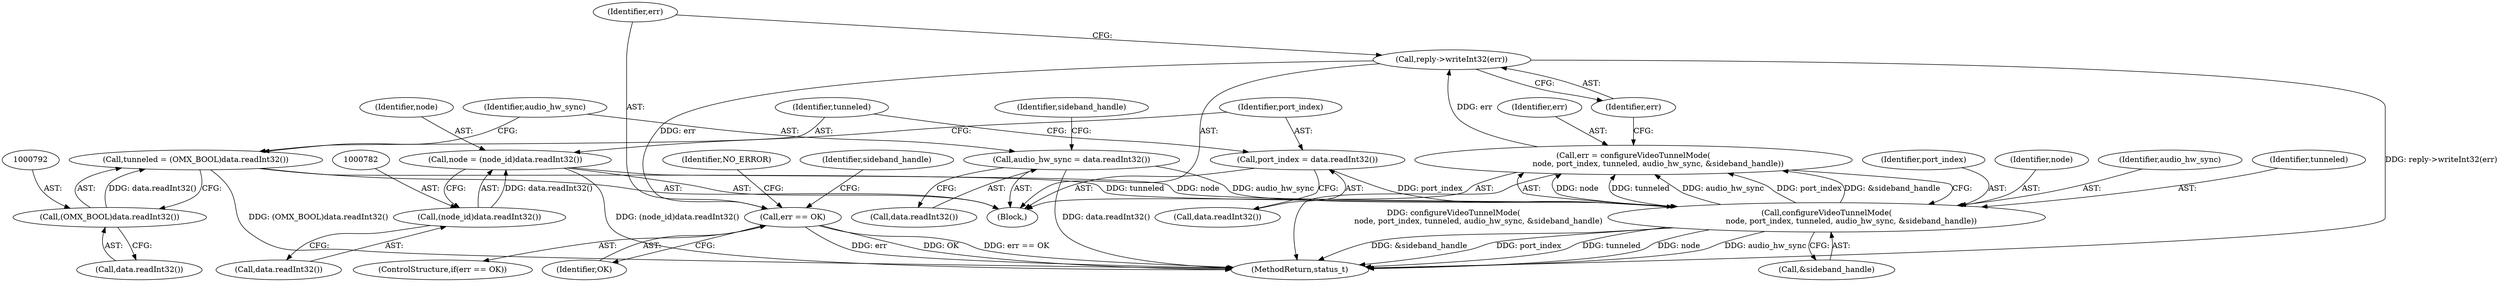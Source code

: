 digraph "0_Android_1171e7c047bf79e7c93342bb6a812c9edd86aa84@API" {
"1000812" [label="(Call,reply->writeInt32(err))"];
"1000803" [label="(Call,err = configureVideoTunnelMode(\n                    node, port_index, tunneled, audio_hw_sync, &sideband_handle))"];
"1000805" [label="(Call,configureVideoTunnelMode(\n                    node, port_index, tunneled, audio_hw_sync, &sideband_handle))"];
"1000779" [label="(Call,node = (node_id)data.readInt32())"];
"1000781" [label="(Call,(node_id)data.readInt32())"];
"1000785" [label="(Call,port_index = data.readInt32())"];
"1000789" [label="(Call,tunneled = (OMX_BOOL)data.readInt32())"];
"1000791" [label="(Call,(OMX_BOOL)data.readInt32())"];
"1000795" [label="(Call,audio_hw_sync = data.readInt32())"];
"1000815" [label="(Call,err == OK)"];
"1000779" [label="(Call,node = (node_id)data.readInt32())"];
"1000791" [label="(Call,(OMX_BOOL)data.readInt32())"];
"1000805" [label="(Call,configureVideoTunnelMode(\n                    node, port_index, tunneled, audio_hw_sync, &sideband_handle))"];
"1000820" [label="(Identifier,sideband_handle)"];
"1000803" [label="(Call,err = configureVideoTunnelMode(\n                    node, port_index, tunneled, audio_hw_sync, &sideband_handle))"];
"1000780" [label="(Identifier,node)"];
"1000790" [label="(Identifier,tunneled)"];
"1000810" [label="(Call,&sideband_handle)"];
"1000785" [label="(Call,port_index = data.readInt32())"];
"1000817" [label="(Identifier,OK)"];
"1000786" [label="(Identifier,port_index)"];
"1000797" [label="(Call,data.readInt32())"];
"1000807" [label="(Identifier,port_index)"];
"1000795" [label="(Call,audio_hw_sync = data.readInt32())"];
"1001075" [label="(MethodReturn,status_t)"];
"1000806" [label="(Identifier,node)"];
"1000813" [label="(Identifier,err)"];
"1000793" [label="(Call,data.readInt32())"];
"1000800" [label="(Identifier,sideband_handle)"];
"1000783" [label="(Call,data.readInt32())"];
"1000809" [label="(Identifier,audio_hw_sync)"];
"1000781" [label="(Call,(node_id)data.readInt32())"];
"1000822" [label="(Identifier,NO_ERROR)"];
"1000804" [label="(Identifier,err)"];
"1000773" [label="(Block,)"];
"1000812" [label="(Call,reply->writeInt32(err))"];
"1000796" [label="(Identifier,audio_hw_sync)"];
"1000814" [label="(ControlStructure,if(err == OK))"];
"1000816" [label="(Identifier,err)"];
"1000787" [label="(Call,data.readInt32())"];
"1000808" [label="(Identifier,tunneled)"];
"1000815" [label="(Call,err == OK)"];
"1000789" [label="(Call,tunneled = (OMX_BOOL)data.readInt32())"];
"1000812" -> "1000773"  [label="AST: "];
"1000812" -> "1000813"  [label="CFG: "];
"1000813" -> "1000812"  [label="AST: "];
"1000816" -> "1000812"  [label="CFG: "];
"1000812" -> "1001075"  [label="DDG: reply->writeInt32(err)"];
"1000803" -> "1000812"  [label="DDG: err"];
"1000812" -> "1000815"  [label="DDG: err"];
"1000803" -> "1000773"  [label="AST: "];
"1000803" -> "1000805"  [label="CFG: "];
"1000804" -> "1000803"  [label="AST: "];
"1000805" -> "1000803"  [label="AST: "];
"1000813" -> "1000803"  [label="CFG: "];
"1000803" -> "1001075"  [label="DDG: configureVideoTunnelMode(\n                    node, port_index, tunneled, audio_hw_sync, &sideband_handle)"];
"1000805" -> "1000803"  [label="DDG: node"];
"1000805" -> "1000803"  [label="DDG: tunneled"];
"1000805" -> "1000803"  [label="DDG: audio_hw_sync"];
"1000805" -> "1000803"  [label="DDG: port_index"];
"1000805" -> "1000803"  [label="DDG: &sideband_handle"];
"1000805" -> "1000810"  [label="CFG: "];
"1000806" -> "1000805"  [label="AST: "];
"1000807" -> "1000805"  [label="AST: "];
"1000808" -> "1000805"  [label="AST: "];
"1000809" -> "1000805"  [label="AST: "];
"1000810" -> "1000805"  [label="AST: "];
"1000805" -> "1001075"  [label="DDG: &sideband_handle"];
"1000805" -> "1001075"  [label="DDG: port_index"];
"1000805" -> "1001075"  [label="DDG: tunneled"];
"1000805" -> "1001075"  [label="DDG: node"];
"1000805" -> "1001075"  [label="DDG: audio_hw_sync"];
"1000779" -> "1000805"  [label="DDG: node"];
"1000785" -> "1000805"  [label="DDG: port_index"];
"1000789" -> "1000805"  [label="DDG: tunneled"];
"1000795" -> "1000805"  [label="DDG: audio_hw_sync"];
"1000779" -> "1000773"  [label="AST: "];
"1000779" -> "1000781"  [label="CFG: "];
"1000780" -> "1000779"  [label="AST: "];
"1000781" -> "1000779"  [label="AST: "];
"1000786" -> "1000779"  [label="CFG: "];
"1000779" -> "1001075"  [label="DDG: (node_id)data.readInt32()"];
"1000781" -> "1000779"  [label="DDG: data.readInt32()"];
"1000781" -> "1000783"  [label="CFG: "];
"1000782" -> "1000781"  [label="AST: "];
"1000783" -> "1000781"  [label="AST: "];
"1000785" -> "1000773"  [label="AST: "];
"1000785" -> "1000787"  [label="CFG: "];
"1000786" -> "1000785"  [label="AST: "];
"1000787" -> "1000785"  [label="AST: "];
"1000790" -> "1000785"  [label="CFG: "];
"1000789" -> "1000773"  [label="AST: "];
"1000789" -> "1000791"  [label="CFG: "];
"1000790" -> "1000789"  [label="AST: "];
"1000791" -> "1000789"  [label="AST: "];
"1000796" -> "1000789"  [label="CFG: "];
"1000789" -> "1001075"  [label="DDG: (OMX_BOOL)data.readInt32()"];
"1000791" -> "1000789"  [label="DDG: data.readInt32()"];
"1000791" -> "1000793"  [label="CFG: "];
"1000792" -> "1000791"  [label="AST: "];
"1000793" -> "1000791"  [label="AST: "];
"1000795" -> "1000773"  [label="AST: "];
"1000795" -> "1000797"  [label="CFG: "];
"1000796" -> "1000795"  [label="AST: "];
"1000797" -> "1000795"  [label="AST: "];
"1000800" -> "1000795"  [label="CFG: "];
"1000795" -> "1001075"  [label="DDG: data.readInt32()"];
"1000815" -> "1000814"  [label="AST: "];
"1000815" -> "1000817"  [label="CFG: "];
"1000816" -> "1000815"  [label="AST: "];
"1000817" -> "1000815"  [label="AST: "];
"1000820" -> "1000815"  [label="CFG: "];
"1000822" -> "1000815"  [label="CFG: "];
"1000815" -> "1001075"  [label="DDG: err"];
"1000815" -> "1001075"  [label="DDG: OK"];
"1000815" -> "1001075"  [label="DDG: err == OK"];
}
